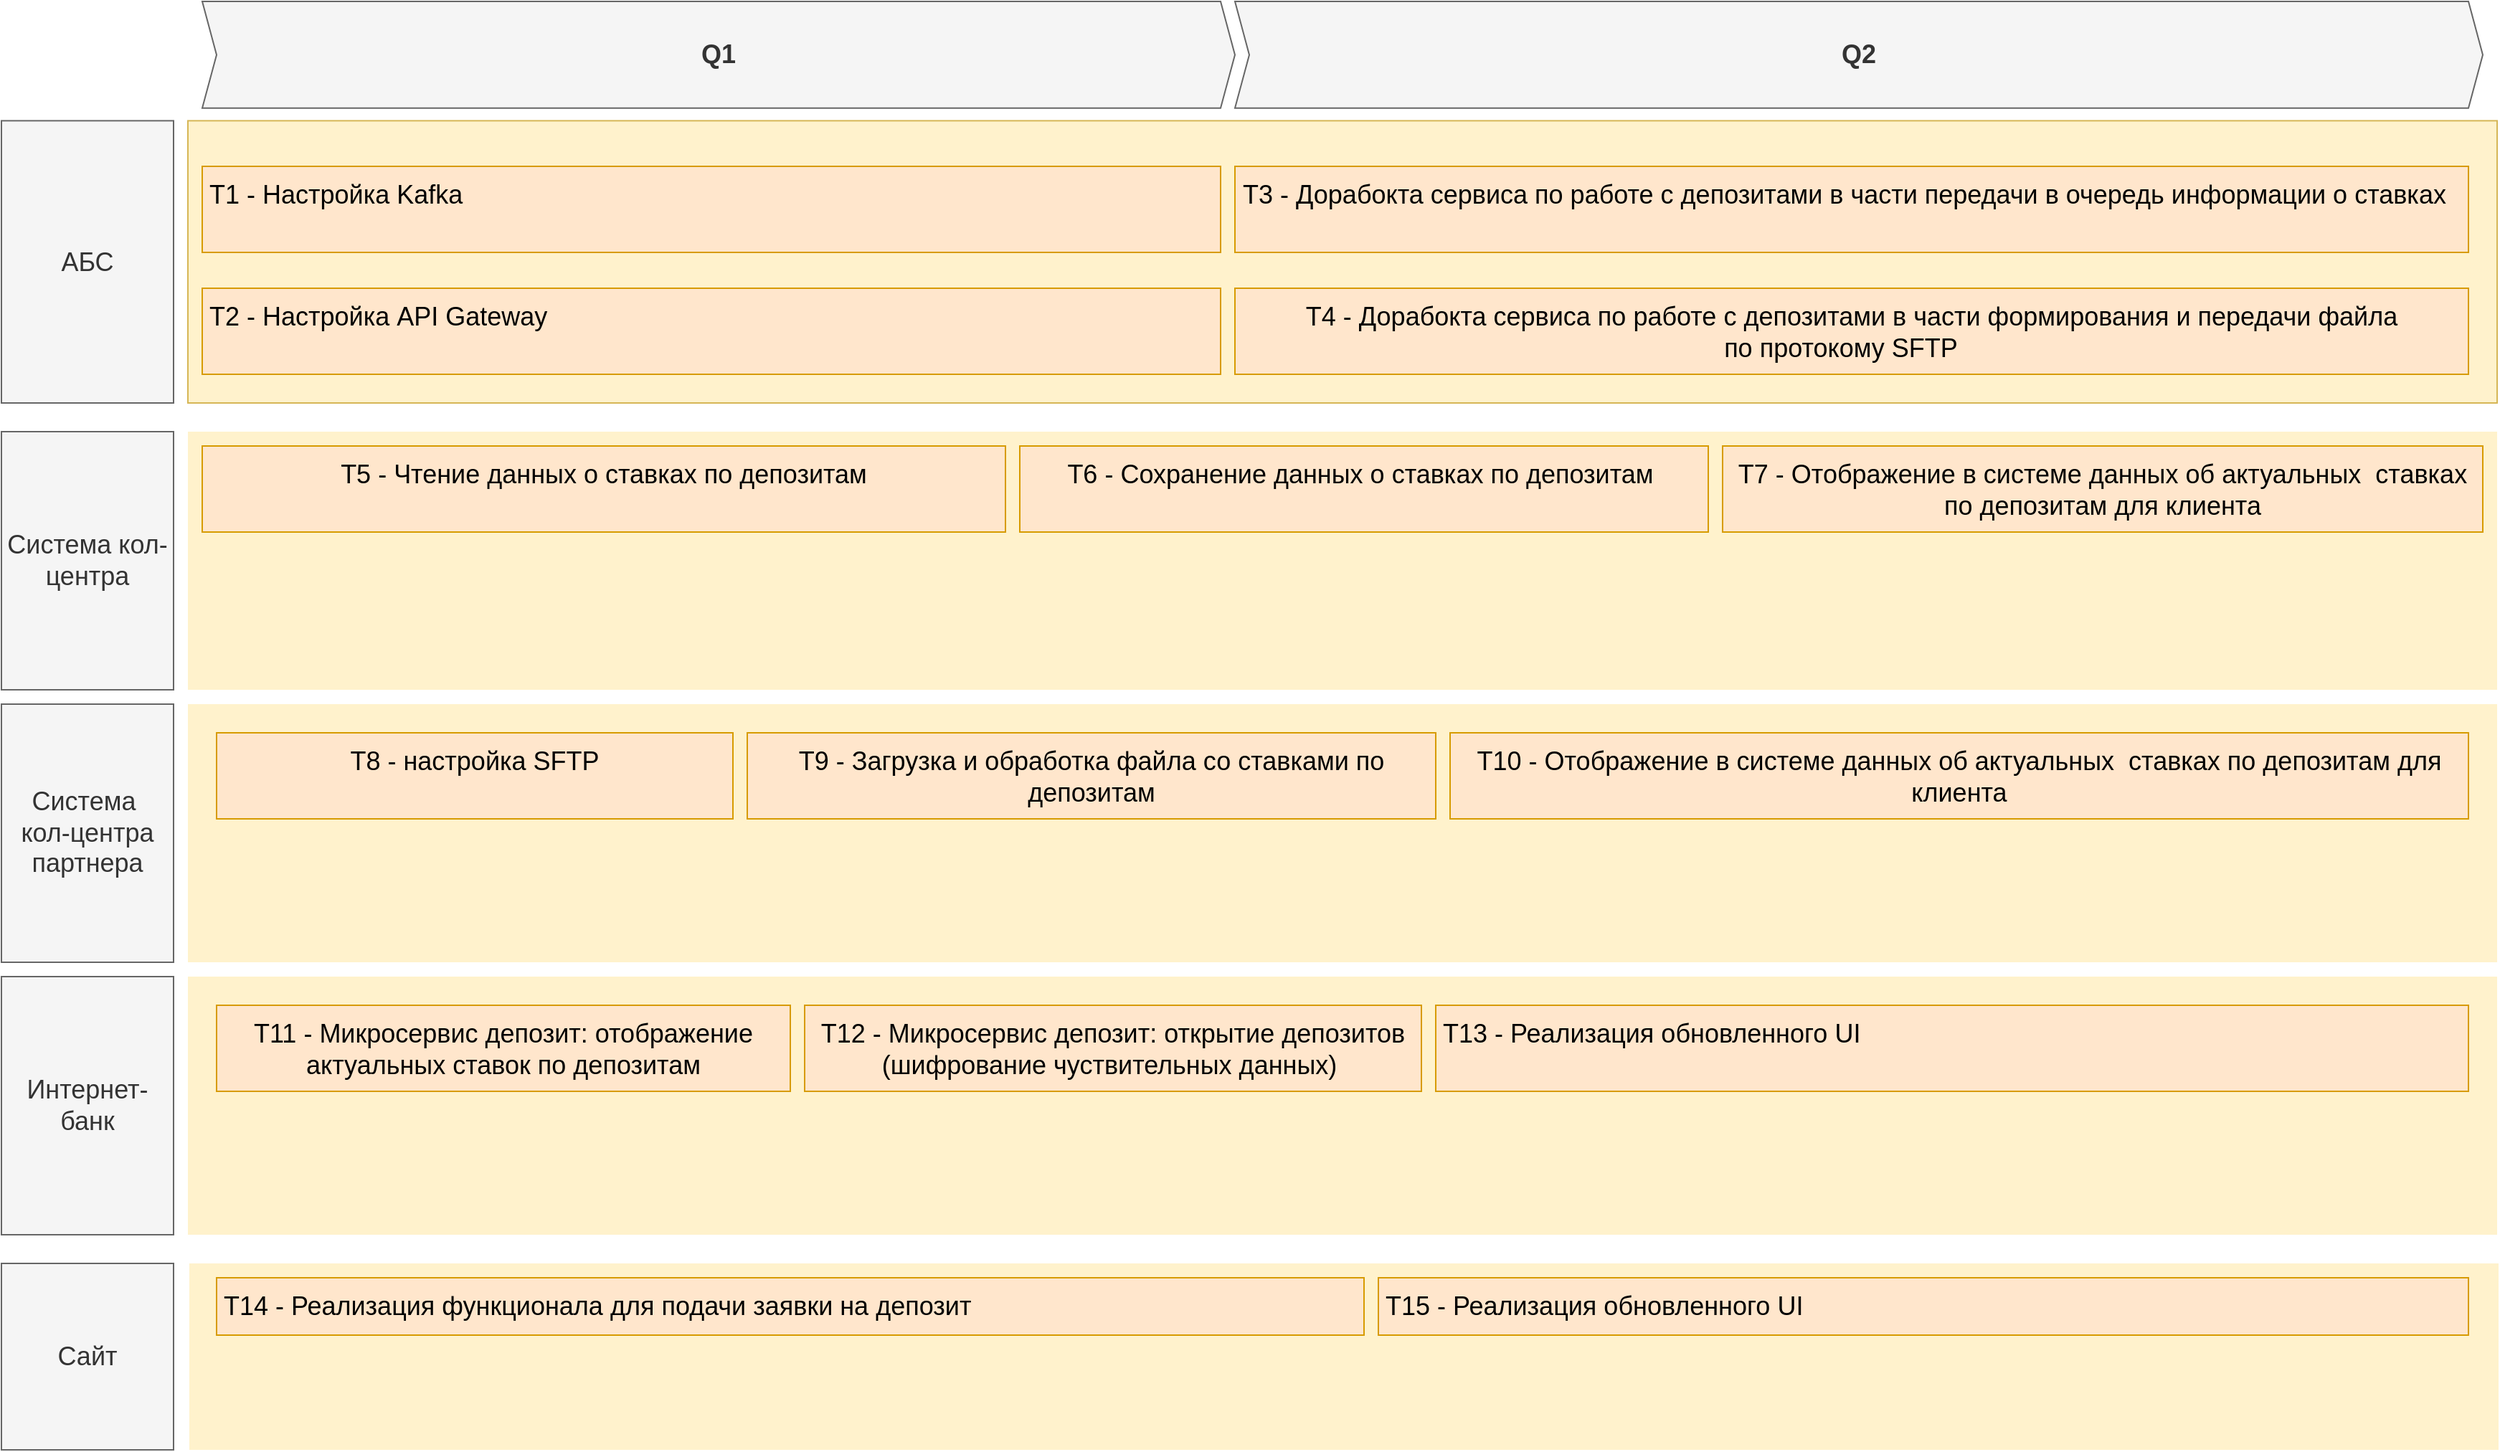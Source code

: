<mxfile version="20.8.16" type="device" pages="2"><diagram id="1zcTAVt1k4KSup7FvAfL" name="Roadmap"><mxGraphModel dx="4718" dy="3167" grid="1" gridSize="10" guides="1" tooltips="1" connect="1" arrows="1" fold="1" page="1" pageScale="1" pageWidth="3300" pageHeight="2339" math="0" shadow="0"><root><mxCell id="3D7FDG2aXA9G618_Kong-0"/><mxCell id="3D7FDG2aXA9G618_Kong-1" parent="3D7FDG2aXA9G618_Kong-0"/><mxCell id="wGroBH12Sy7-OgBsN0fJ-2" value="" style="shape=rect;fillColor=#fff2cc;strokeColor=none;fontSize=24;html=1;whiteSpace=wrap;align=left;verticalAlign=top;spacing=5;rounded=0;" parent="3D7FDG2aXA9G618_Kong-1" vertex="1"><mxGeometry x="-2500" y="-930" width="1610" height="180" as="geometry"/></mxCell><mxCell id="wGroBH12Sy7-OgBsN0fJ-4" value="" style="shape=rect;fillColor=#fff2cc;strokeColor=#d6b656;fontSize=24;html=1;whiteSpace=wrap;align=left;verticalAlign=top;spacing=5;rounded=0;" parent="3D7FDG2aXA9G618_Kong-1" vertex="1"><mxGeometry x="-2500" y="-1146.8" width="1610" height="196.8" as="geometry"/></mxCell><mxCell id="wGroBH12Sy7-OgBsN0fJ-5" value="T1 - Настройка Kafka" style="shape=rect;fillColor=#ffe6cc;strokeColor=#d79b00;fontSize=18;html=1;whiteSpace=wrap;align=left;verticalAlign=top;spacing=5;rounded=0;" parent="3D7FDG2aXA9G618_Kong-1" vertex="1"><mxGeometry x="-2490" y="-1115" width="710" height="60" as="geometry"/></mxCell><mxCell id="wGroBH12Sy7-OgBsN0fJ-6" value="&lt;span style=&quot;text-align: left;&quot;&gt;T3 - Дорабокта сервиса по работе с депозитами в части передачи в очередь информации о ставках&amp;nbsp;&amp;nbsp;&lt;/span&gt;" style="shape=rect;fillColor=#ffe6cc;strokeColor=#d79b00;fontSize=18;html=1;whiteSpace=wrap;align=center;verticalAlign=top;spacing=5;rounded=0;" parent="3D7FDG2aXA9G618_Kong-1" vertex="1"><mxGeometry x="-1770" y="-1115" width="860" height="60" as="geometry"/></mxCell><mxCell id="wGroBH12Sy7-OgBsN0fJ-7" value="АБС" style="rounded=0;whiteSpace=wrap;html=1;fillColor=#f5f5f5;fontColor=#333333;strokeColor=#666666;fontSize=18;" parent="3D7FDG2aXA9G618_Kong-1" vertex="1"><mxGeometry x="-2630" y="-1146.8" width="120" height="196.8" as="geometry"/></mxCell><mxCell id="wGroBH12Sy7-OgBsN0fJ-8" value="Система кол-центра" style="rounded=0;whiteSpace=wrap;html=1;fillColor=#f5f5f5;fontColor=#333333;strokeColor=#666666;fontSize=18;" parent="3D7FDG2aXA9G618_Kong-1" vertex="1"><mxGeometry x="-2630" y="-930" width="120" height="180" as="geometry"/></mxCell><mxCell id="wGroBH12Sy7-OgBsN0fJ-9" value="Q2" style="shape=step;perimeter=stepPerimeter;whiteSpace=wrap;html=1;fixedSize=1;size=10;fillColor=#f5f5f5;strokeColor=#666666;fontSize=18;fontStyle=1;align=center;rounded=0;fontColor=#333333;" parent="3D7FDG2aXA9G618_Kong-1" vertex="1"><mxGeometry x="-1770" y="-1230" width="870" height="74.4" as="geometry"/></mxCell><mxCell id="wGroBH12Sy7-OgBsN0fJ-11" value="T6 - Сохранение данных о ставках по депозитам&amp;nbsp;" style="shape=rect;fillColor=#ffe6cc;strokeColor=#d79b00;fontSize=18;html=1;whiteSpace=wrap;align=center;verticalAlign=top;spacing=5;rounded=0;" parent="3D7FDG2aXA9G618_Kong-1" vertex="1"><mxGeometry x="-1920" y="-920" width="480" height="60" as="geometry"/></mxCell><mxCell id="wGroBH12Sy7-OgBsN0fJ-15" value="T5 - Чтение данных о ставках по депозитам" style="shape=rect;fillColor=#ffe6cc;strokeColor=#d79b00;fontSize=18;html=1;whiteSpace=wrap;align=center;verticalAlign=top;spacing=5;rounded=0;" parent="3D7FDG2aXA9G618_Kong-1" vertex="1"><mxGeometry x="-2490" y="-920" width="560" height="60" as="geometry"/></mxCell><mxCell id="OlFTTkTyg9zvPg_q7ijU-0" value="" style="shape=rect;fillColor=#fff2cc;strokeColor=none;fontSize=24;html=1;whiteSpace=wrap;align=left;verticalAlign=top;spacing=5;rounded=0;" parent="3D7FDG2aXA9G618_Kong-1" vertex="1"><mxGeometry x="-2500" y="-740" width="1610" height="180" as="geometry"/></mxCell><mxCell id="OlFTTkTyg9zvPg_q7ijU-1" value="Система&amp;nbsp;&lt;div&gt;кол-центра партнера&lt;/div&gt;" style="rounded=0;whiteSpace=wrap;html=1;fillColor=#f5f5f5;fontColor=#333333;strokeColor=#666666;fontSize=18;" parent="3D7FDG2aXA9G618_Kong-1" vertex="1"><mxGeometry x="-2630" y="-740" width="120" height="180" as="geometry"/></mxCell><mxCell id="OlFTTkTyg9zvPg_q7ijU-2" value="T9 - Загрузка и обработка файла со ставками по депозитам" style="shape=rect;fillColor=#ffe6cc;strokeColor=#d79b00;fontSize=18;html=1;whiteSpace=wrap;align=center;verticalAlign=top;spacing=5;rounded=0;" parent="3D7FDG2aXA9G618_Kong-1" vertex="1"><mxGeometry x="-2110" y="-720" width="480" height="60" as="geometry"/></mxCell><mxCell id="OlFTTkTyg9zvPg_q7ijU-3" value="T8 - настройка SFTP" style="shape=rect;fillColor=#ffe6cc;strokeColor=#d79b00;fontSize=18;html=1;whiteSpace=wrap;align=center;verticalAlign=top;spacing=5;rounded=0;" parent="3D7FDG2aXA9G618_Kong-1" vertex="1"><mxGeometry x="-2480" y="-720" width="360" height="60" as="geometry"/></mxCell><mxCell id="OlFTTkTyg9zvPg_q7ijU-4" value="" style="shape=rect;fillColor=#fff2cc;strokeColor=none;fontSize=24;html=1;whiteSpace=wrap;align=left;verticalAlign=top;spacing=5;rounded=0;" parent="3D7FDG2aXA9G618_Kong-1" vertex="1"><mxGeometry x="-2500" y="-550" width="1610" height="180" as="geometry"/></mxCell><mxCell id="OlFTTkTyg9zvPg_q7ijU-5" value="Интернет-банк" style="rounded=0;whiteSpace=wrap;html=1;fillColor=#f5f5f5;fontColor=#333333;strokeColor=#666666;fontSize=18;" parent="3D7FDG2aXA9G618_Kong-1" vertex="1"><mxGeometry x="-2630" y="-550" width="120" height="180" as="geometry"/></mxCell><mxCell id="OlFTTkTyg9zvPg_q7ijU-7" value="T11 - Микросервис депозит: отображение актуальных ставок по депозитам" style="shape=rect;fillColor=#ffe6cc;strokeColor=#d79b00;fontSize=18;html=1;whiteSpace=wrap;align=center;verticalAlign=top;spacing=5;rounded=0;" parent="3D7FDG2aXA9G618_Kong-1" vertex="1"><mxGeometry x="-2480" y="-530" width="400" height="60" as="geometry"/></mxCell><mxCell id="OlFTTkTyg9zvPg_q7ijU-8" value="Q1" style="shape=step;perimeter=stepPerimeter;whiteSpace=wrap;html=1;fixedSize=1;size=10;fillColor=#f5f5f5;strokeColor=#666666;fontSize=18;fontStyle=1;align=center;rounded=0;fontColor=#333333;" parent="3D7FDG2aXA9G618_Kong-1" vertex="1"><mxGeometry x="-2490" y="-1230" width="720" height="74.4" as="geometry"/></mxCell><mxCell id="OlFTTkTyg9zvPg_q7ijU-9" value="T7 - Отображение в системе данных об актуальных&amp;nbsp; ставках по депозитам для клиента" style="shape=rect;fillColor=#ffe6cc;strokeColor=#d79b00;fontSize=18;html=1;whiteSpace=wrap;align=center;verticalAlign=top;spacing=5;rounded=0;" parent="3D7FDG2aXA9G618_Kong-1" vertex="1"><mxGeometry x="-1430" y="-920" width="530" height="60" as="geometry"/></mxCell><mxCell id="OlFTTkTyg9zvPg_q7ijU-10" value="&lt;span style=&quot;text-align: left;&quot;&gt;T4 - Дорабокта сервиса по работе с депозитами в части формирования и передачи файла по&amp;nbsp;протокому SFTP&amp;nbsp; &amp;nbsp;&lt;/span&gt;" style="shape=rect;fillColor=#ffe6cc;strokeColor=#d79b00;fontSize=18;html=1;whiteSpace=wrap;align=center;verticalAlign=top;spacing=5;rounded=0;" parent="3D7FDG2aXA9G618_Kong-1" vertex="1"><mxGeometry x="-1770" y="-1030" width="860" height="60" as="geometry"/></mxCell><mxCell id="OlFTTkTyg9zvPg_q7ijU-11" value="T10 - Отображение в системе данных об актуальных&amp;nbsp; ставках по депозитам для клиента" style="shape=rect;fillColor=#ffe6cc;strokeColor=#d79b00;fontSize=18;html=1;whiteSpace=wrap;align=center;verticalAlign=top;spacing=5;rounded=0;" parent="3D7FDG2aXA9G618_Kong-1" vertex="1"><mxGeometry x="-1620" y="-720" width="710" height="60" as="geometry"/></mxCell><mxCell id="OlFTTkTyg9zvPg_q7ijU-14" value="Сайт" style="rounded=0;whiteSpace=wrap;html=1;fillColor=#f5f5f5;fontColor=#333333;strokeColor=#666666;fontSize=18;" parent="3D7FDG2aXA9G618_Kong-1" vertex="1"><mxGeometry x="-2630" y="-350" width="120" height="130" as="geometry"/></mxCell><mxCell id="OlFTTkTyg9zvPg_q7ijU-15" value="" style="shape=rect;fillColor=#fff2cc;strokeColor=none;fontSize=24;html=1;whiteSpace=wrap;align=left;verticalAlign=top;spacing=5;rounded=0;" parent="3D7FDG2aXA9G618_Kong-1" vertex="1"><mxGeometry x="-2499" y="-350" width="1610" height="130" as="geometry"/></mxCell><mxCell id="OlFTTkTyg9zvPg_q7ijU-16" value="T14 - Реализация функционала для подачи заявки на депозит" style="shape=rect;fillColor=#ffe6cc;strokeColor=#d79b00;fontSize=18;html=1;whiteSpace=wrap;align=left;verticalAlign=top;spacing=5;rounded=0;" parent="3D7FDG2aXA9G618_Kong-1" vertex="1"><mxGeometry x="-2480" y="-340" width="800" height="40" as="geometry"/></mxCell><mxCell id="OlFTTkTyg9zvPg_q7ijU-17" value="T12 - Микросервис депозит: открытие депозитов (шифрование чуствительных данных)&amp;nbsp;" style="shape=rect;fillColor=#ffe6cc;strokeColor=#d79b00;fontSize=18;html=1;whiteSpace=wrap;align=center;verticalAlign=top;spacing=5;rounded=0;" parent="3D7FDG2aXA9G618_Kong-1" vertex="1"><mxGeometry x="-2070" y="-530" width="430" height="60" as="geometry"/></mxCell><mxCell id="OlFTTkTyg9zvPg_q7ijU-18" value="T15 - Реализация обновленного UI&amp;nbsp;" style="shape=rect;fillColor=#ffe6cc;strokeColor=#d79b00;fontSize=18;html=1;whiteSpace=wrap;align=left;verticalAlign=top;spacing=5;rounded=0;" parent="3D7FDG2aXA9G618_Kong-1" vertex="1"><mxGeometry x="-1670" y="-340" width="760" height="40" as="geometry"/></mxCell><mxCell id="OlFTTkTyg9zvPg_q7ijU-19" value="T13 - Реализация обновленного UI&amp;nbsp;" style="shape=rect;fillColor=#ffe6cc;strokeColor=#d79b00;fontSize=18;html=1;whiteSpace=wrap;align=left;verticalAlign=top;spacing=5;rounded=0;" parent="3D7FDG2aXA9G618_Kong-1" vertex="1"><mxGeometry x="-1630" y="-530" width="720" height="60" as="geometry"/></mxCell><mxCell id="r9C69jQdZepVf7VkUiXr-1" value="T2 - Настройка API Gateway" style="shape=rect;fillColor=#ffe6cc;strokeColor=#d79b00;fontSize=18;html=1;whiteSpace=wrap;align=left;verticalAlign=top;spacing=5;rounded=0;" vertex="1" parent="3D7FDG2aXA9G618_Kong-1"><mxGeometry x="-2490" y="-1030" width="710" height="60" as="geometry"/></mxCell></root></mxGraphModel></diagram><diagram id="6faDem5PxRRIMGQd80wj" name="Roadmap_change"><mxGraphModel grid="1" page="1" gridSize="10" guides="1" tooltips="1" connect="1" arrows="1" fold="1" pageScale="1" pageWidth="3300" pageHeight="2339" math="0" shadow="0">&#xa;      <root>&#xa;        <mxCell id="0"/>&#xa;        <mxCell id="1" parent="0"/>&#xa;        <mxCell id="QlwB00z0-otb056kdUWZ-19" value="" style="shape=rect;fillColor=#fff2cc;strokeColor=none;fontSize=24;html=1;whiteSpace=wrap;align=left;verticalAlign=top;spacing=5;rounded=0;" vertex="1" parent="1">&#xa;          <mxGeometry x="-2500" y="-530" width="1620" height="190" as="geometry"/>&#xa;        </mxCell>&#xa;        <mxCell id="QlwB00z0-otb056kdUWZ-18" value="" style="shape=rect;fillColor=#fff2cc;strokeColor=none;fontSize=24;html=1;whiteSpace=wrap;align=left;verticalAlign=top;spacing=5;rounded=0;" vertex="1" parent="1">&#xa;          <mxGeometry x="-2500" y="-730" width="1620" height="180" as="geometry"/>&#xa;        </mxCell>&#xa;        <mxCell id="QlwB00z0-otb056kdUWZ-17" value="" style="shape=rect;fillColor=#fff2cc;strokeColor=none;fontSize=24;html=1;whiteSpace=wrap;align=left;verticalAlign=top;spacing=5;rounded=0;" vertex="1" parent="1">&#xa;          <mxGeometry x="-2500" y="-930" width="1610" height="180" as="geometry"/>&#xa;        </mxCell>&#xa;        <mxCell id="QlwB00z0-otb056kdUWZ-3" value="" style="shape=rect;fillColor=#fff2cc;strokeColor=none;fontSize=24;html=1;whiteSpace=wrap;align=left;verticalAlign=top;spacing=5;rounded=0;" vertex="1" parent="1">&#xa;          <mxGeometry x="-2500" y="-1146.8" width="1610" height="196.8" as="geometry"/>&#xa;        </mxCell>&#xa;        <mxCell id="QlwB00z0-otb056kdUWZ-4" value="T1 - API сервиса интеграции депозитов АБС" style="shape=rect;fillColor=#ffe6cc;strokeColor=#d79b00;fontSize=18;html=1;whiteSpace=wrap;align=left;verticalAlign=top;spacing=5;rounded=0;" vertex="1" parent="1">&#xa;          <mxGeometry x="-2480" y="-1120" width="390" height="50" as="geometry"/>&#xa;        </mxCell>&#xa;        <mxCell id="QlwB00z0-otb056kdUWZ-5" value="T2 - Передача файлов на SFTP-сервер" style="shape=rect;fillColor=#ffe6cc;strokeColor=#d79b00;fontSize=18;html=1;whiteSpace=wrap;align=center;verticalAlign=top;spacing=5;rounded=0;" vertex="1" parent="1">&#xa;          <mxGeometry x="-2120" y="-1040" width="550" height="60" as="geometry"/>&#xa;        </mxCell>&#xa;        <mxCell id="QlwB00z0-otb056kdUWZ-6" value="АБС&lt;div&gt;Сервис интеграции депозитов&lt;/div&gt;" style="rounded=0;whiteSpace=wrap;html=1;fillColor=#f5f5f5;fontColor=#333333;strokeColor=#666666;fontSize=18;" vertex="1" parent="1">&#xa;          <mxGeometry x="-2630" y="-1146.8" width="120" height="196.8" as="geometry"/>&#xa;        </mxCell>&#xa;        <mxCell id="QlwB00z0-otb056kdUWZ-7" value="SFTP" style="rounded=0;whiteSpace=wrap;html=1;fillColor=#f5f5f5;fontColor=#333333;strokeColor=#666666;fontSize=18;" vertex="1" parent="1">&#xa;          <mxGeometry x="-2630" y="-930" width="120" height="180" as="geometry"/>&#xa;        </mxCell>&#xa;        <mxCell id="QlwB00z0-otb056kdUWZ-8" value="Q2" style="shape=step;perimeter=stepPerimeter;whiteSpace=wrap;html=1;fixedSize=1;size=10;fillColor=#f5f5f5;strokeColor=#666666;fontSize=18;fontStyle=1;align=center;rounded=0;fontColor=#333333;" vertex="1" parent="1">&#xa;          <mxGeometry x="-2500" y="-1240" width="1610" height="74.4" as="geometry"/>&#xa;        </mxCell>&#xa;        <mxCell id="QlwB00z0-otb056kdUWZ-11" value="T5 - Вывод ставок пользователю системы колл-центра" style="shape=rect;fillColor=#ffe6cc;strokeColor=#d79b00;fontSize=18;html=1;whiteSpace=wrap;align=center;verticalAlign=top;spacing=5;rounded=0;" vertex="1" parent="1">&#xa;          <mxGeometry x="-1860" y="-640" width="940" height="50" as="geometry"/>&#xa;        </mxCell>&#xa;        <mxCell id="QlwB00z0-otb056kdUWZ-12" value="T4 - Получение ставок через API интеграции АБС" style="shape=rect;fillColor=#ffe6cc;strokeColor=#d79b00;fontSize=18;html=1;whiteSpace=wrap;align=center;verticalAlign=top;spacing=5;rounded=0;" vertex="1" parent="1">&#xa;          <mxGeometry x="-2060" y="-720" width="480" height="60" as="geometry"/>&#xa;        </mxCell>&#xa;        <mxCell id="QlwB00z0-otb056kdUWZ-13" value="T6 - Получение файлов с SFTP для операторов партнера" style="shape=rect;fillColor=#ffe6cc;strokeColor=#d79b00;fontSize=18;html=1;whiteSpace=wrap;align=center;verticalAlign=top;spacing=5;rounded=0;" vertex="1" parent="1">&#xa;          <mxGeometry x="-1560" y="-470" width="640" height="50" as="geometry"/>&#xa;        </mxCell>&#xa;        <mxCell id="QlwB00z0-otb056kdUWZ-14" value="Система колл-центра" style="rounded=0;whiteSpace=wrap;html=1;fillColor=#f5f5f5;fontColor=#333333;strokeColor=#666666;fontSize=18;" vertex="1" parent="1">&#xa;          <mxGeometry x="-2630" y="-730" width="120" height="180" as="geometry"/>&#xa;        </mxCell>&#xa;        <mxCell id="QlwB00z0-otb056kdUWZ-15" value="Система&amp;nbsp; партнерского колл-центра" style="rounded=0;whiteSpace=wrap;html=1;fillColor=#f5f5f5;fontColor=#333333;strokeColor=#666666;fontSize=18;" vertex="1" parent="1">&#xa;          <mxGeometry x="-2630" y="-530" width="120" height="190" as="geometry"/>&#xa;        </mxCell>&#xa;        <mxCell id="QlwB00z0-otb056kdUWZ-16" value="T3 - Развернуть SFTP сервер" style="shape=rect;fillColor=#ffe6cc;strokeColor=#d79b00;fontSize=18;html=1;whiteSpace=wrap;align=center;verticalAlign=top;spacing=5;rounded=0;" vertex="1" parent="1">&#xa;          <mxGeometry x="-2400" y="-910" width="280" height="60" as="geometry"/>&#xa;        </mxCell>&#xa;      </root>&#xa;    </mxGraphModel></diagram></mxfile>